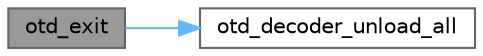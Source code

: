 digraph "otd_exit"
{
 // LATEX_PDF_SIZE
  bgcolor="transparent";
  edge [fontname=Helvetica,fontsize=10,labelfontname=Helvetica,labelfontsize=10];
  node [fontname=Helvetica,fontsize=10,shape=box,height=0.2,width=0.4];
  rankdir="LR";
  Node1 [id="Node000001",label="otd_exit",height=0.2,width=0.4,color="gray40", fillcolor="grey60", style="filled", fontcolor="black",tooltip="Shutdown libopentracedecode."];
  Node1 -> Node2 [id="edge1_Node000001_Node000002",color="steelblue1",style="solid",tooltip=" "];
  Node2 [id="Node000002",label="otd_decoder_unload_all",height=0.2,width=0.4,color="grey40", fillcolor="white", style="filled",URL="$a00083.html#ga9552e97b41e89c206aa96aec52ee41e9",tooltip="Unload all loaded protocol decoders."];
}
